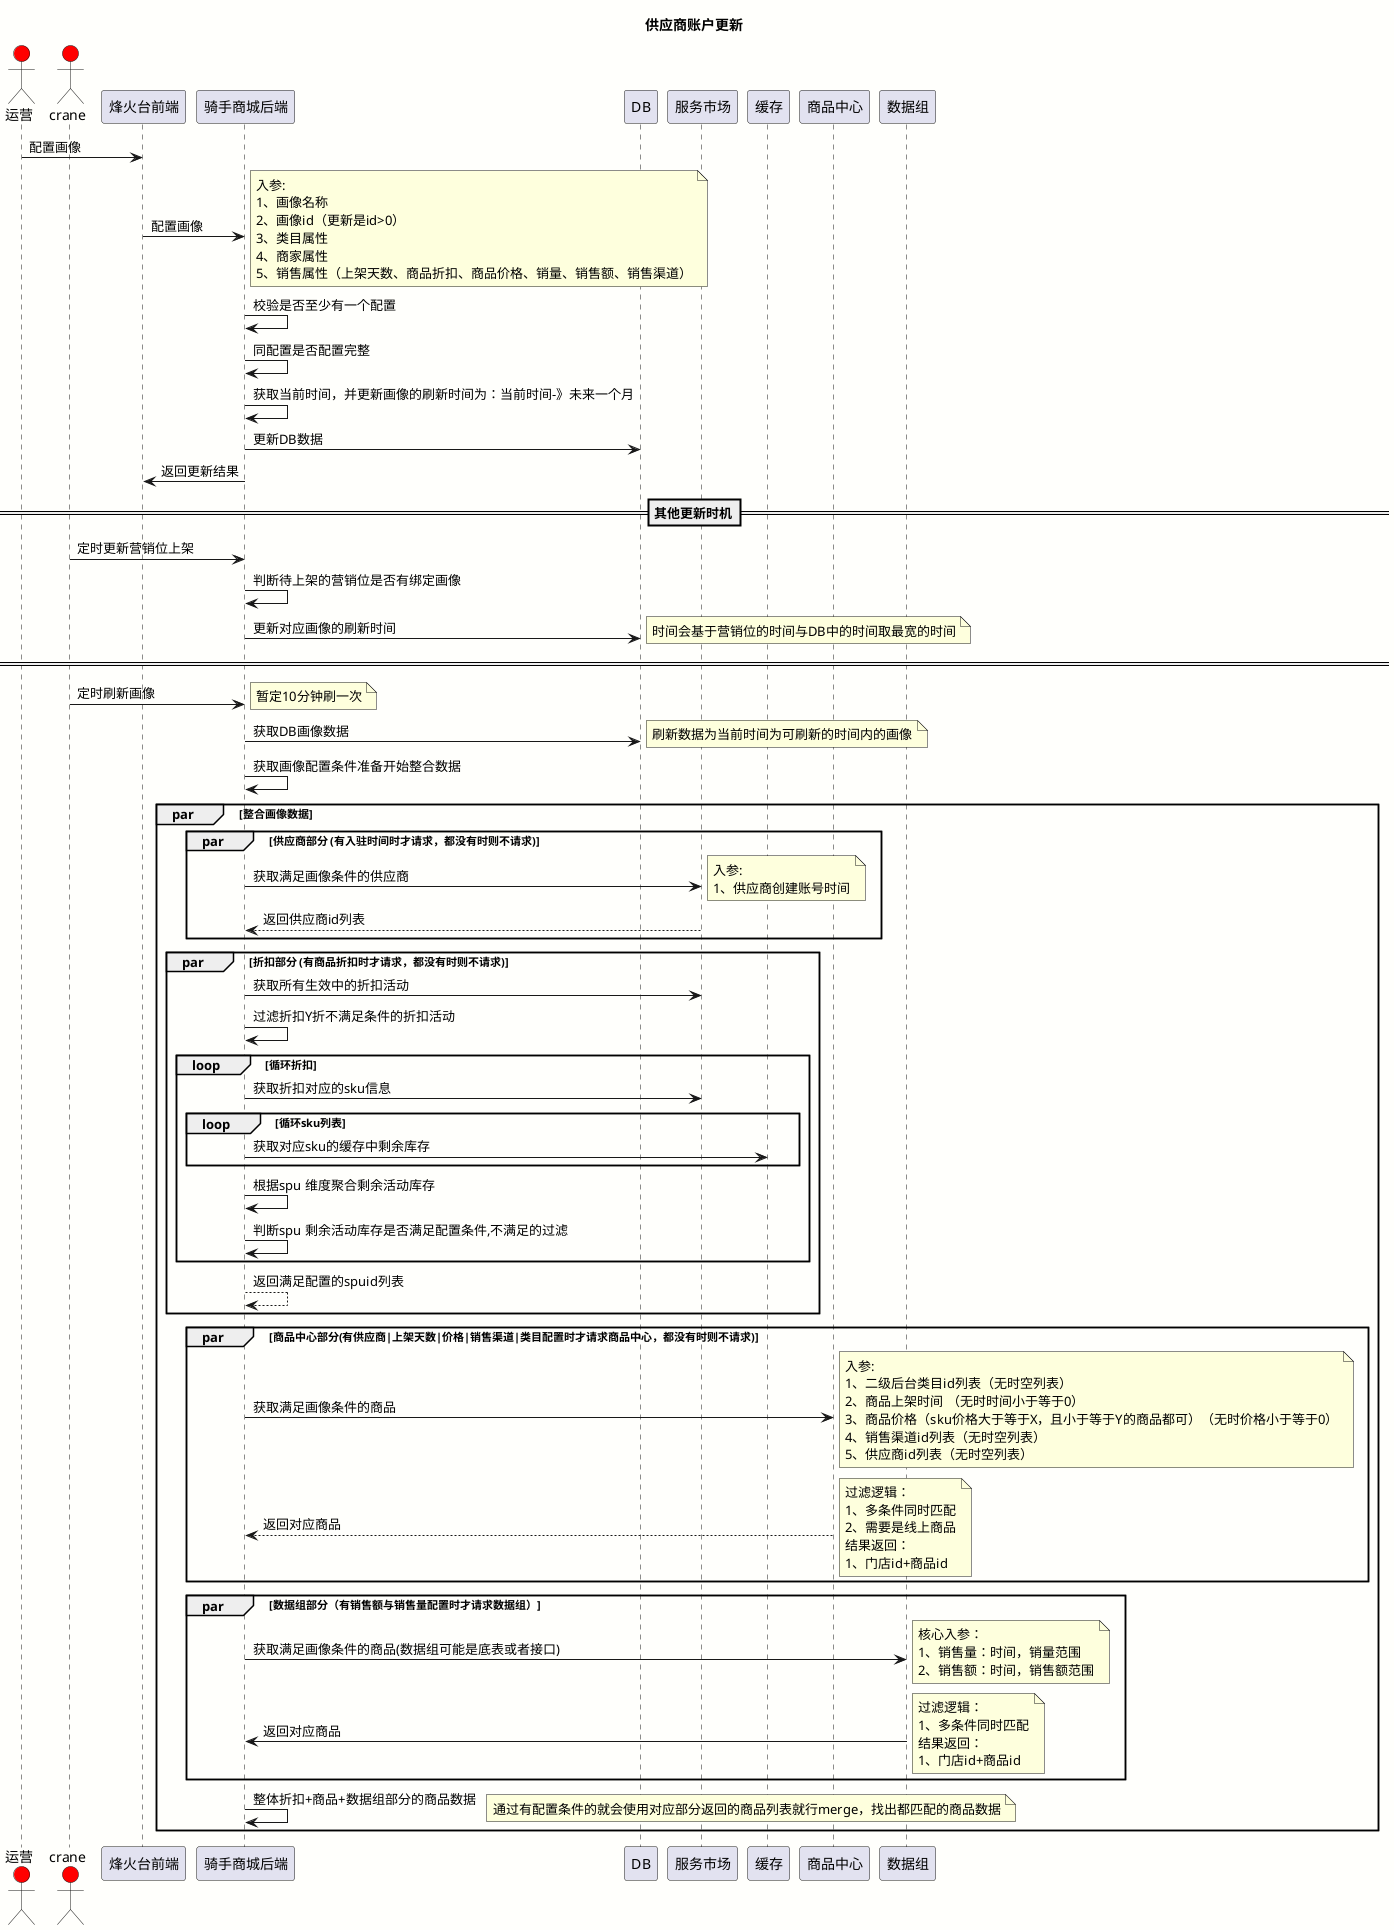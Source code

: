 @startuml
skinparam backgroundColor #FFFFFC
title 供应商账户更新
actor 运营 #red
actor crane #red

运营 -> 烽火台前端 : 配置画像
烽火台前端 -> 骑手商城后端 : 配置画像
note right
入参:
1、画像名称
2、画像id（更新是id>0）
3、类目属性
4、商家属性
5、销售属性（上架天数、商品折扣、商品价格、销量、销售额、销售渠道）
end note
骑手商城后端 -> 骑手商城后端 : 校验是否至少有一个配置
骑手商城后端 -> 骑手商城后端 : 同配置是否配置完整
骑手商城后端 -> 骑手商城后端 : 获取当前时间，并更新画像的刷新时间为：当前时间-》未来一个月
骑手商城后端 -> DB : 更新DB数据
骑手商城后端 -> 烽火台前端 : 返回更新结果

==其他更新时机==
crane -> 骑手商城后端 : 定时更新营销位上架
骑手商城后端 -> 骑手商城后端 : 判断待上架的营销位是否有绑定画像
骑手商城后端 -> DB : 更新对应画像的刷新时间
note right : 时间会基于营销位的时间与DB中的时间取最宽的时间
====

crane -> 骑手商城后端 : 定时刷新画像
note right : 暂定10分钟刷一次
骑手商城后端 -> DB : 获取DB画像数据
note right : 刷新数据为当前时间为可刷新的时间内的画像
骑手商城后端 -> 骑手商城后端 : 获取画像配置条件准备开始整合数据

par 整合画像数据

par 供应商部分 (有入驻时间时才请求，都没有时则不请求)
    骑手商城后端 -> 服务市场 : 获取满足画像条件的供应商
    note right
    入参:
    1、供应商创建账号时间
    end note
    服务市场 --> 骑手商城后端: 返回供应商id列表
end

par 折扣部分 (有商品折扣时才请求，都没有时则不请求)
    骑手商城后端 -> 服务市场 : 获取所有生效中的折扣活动
    骑手商城后端 -> 骑手商城后端 : 过滤折扣Y折不满足条件的折扣活动
    loop 循环折扣
        骑手商城后端 -> 服务市场 : 获取折扣对应的sku信息
        loop 循环sku列表
            骑手商城后端 -> 缓存 : 获取对应sku的缓存中剩余库存
        end
        骑手商城后端 -> 骑手商城后端 : 根据spu 维度聚合剩余活动库存
        骑手商城后端 -> 骑手商城后端 : 判断spu 剩余活动库存是否满足配置条件,不满足的过滤
    end
    骑手商城后端 --> 骑手商城后端: 返回满足配置的spuid列表
end


par 商品中心部分(有供应商|上架天数|价格|销售渠道|类目配置时才请求商品中心，都没有时则不请求)
    骑手商城后端 -> 商品中心 : 获取满足画像条件的商品
    note right
    入参:
    1、二级后台类目id列表（无时空列表）
    2、商品上架时间 （无时时间小于等于0）
    3、商品价格（sku价格大于等于X，且小于等于Y的商品都可）（无时价格小于等于0）
    4、销售渠道id列表（无时空列表）
    5、供应商id列表（无时空列表）
    end note
    商品中心 --> 骑手商城后端 : 返回对应商品
    note right
    过滤逻辑：
    1、多条件同时匹配
    2、需要是线上商品
    结果返回：
    1、门店id+商品id
    end note
end



par 数据组部分（有销售额与销售量配置时才请求数据组）
    骑手商城后端 -> 数据组 : 获取满足画像条件的商品(数据组可能是底表或者接口)
    note right
    核心入参：
    1、销售量：时间，销量范围
    2、销售额：时间，销售额范围
    end note
    数据组 -> 骑手商城后端 : 返回对应商品
    note right
    过滤逻辑：
    1、多条件同时匹配
    结果返回：
    1、门店id+商品id
    end note
end

骑手商城后端 -> 骑手商城后端 : 整体折扣+商品+数据组部分的商品数据
note right : 通过有配置条件的就会使用对应部分返回的商品列表就行merge，找出都匹配的商品数据

end
@enduml